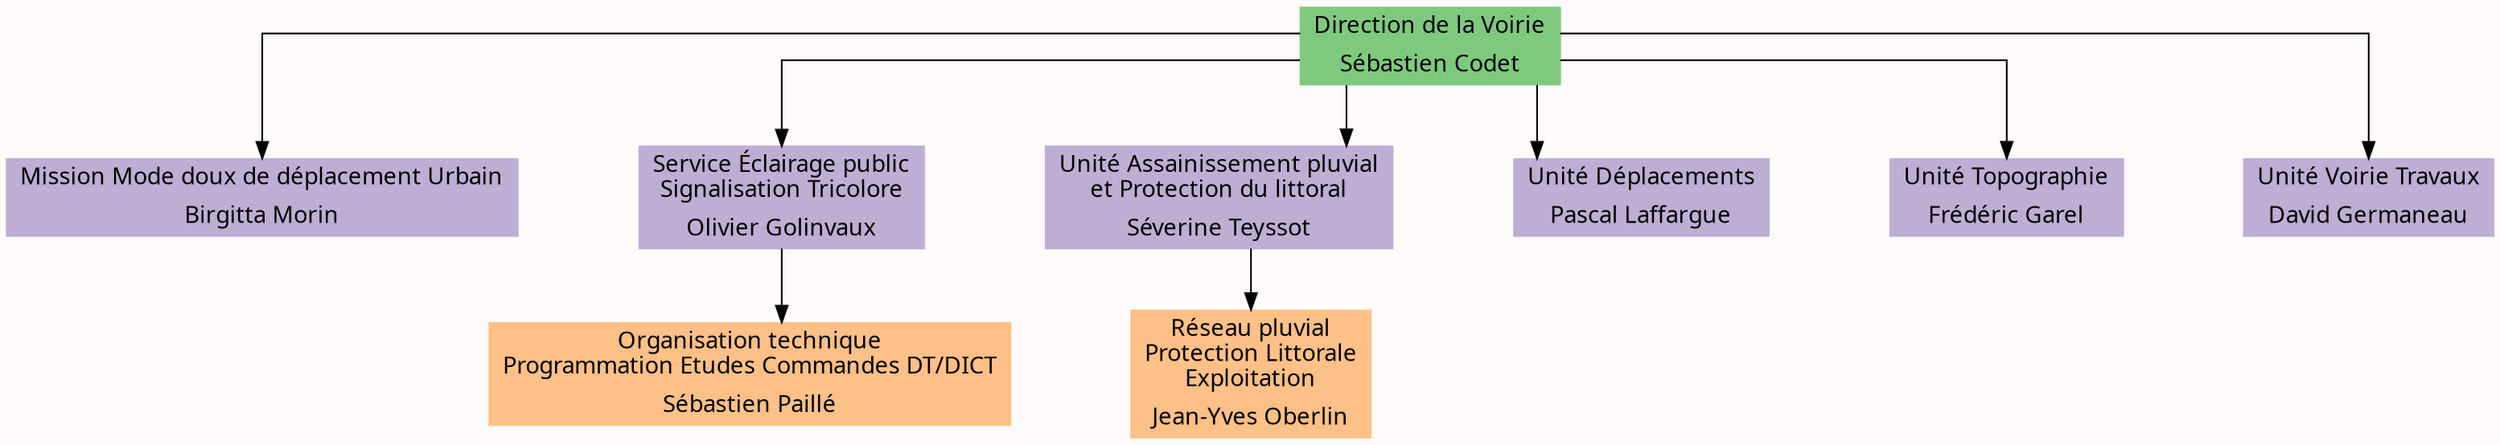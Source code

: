// conversion des pdf en png

digraph G1 {

    graph [bgcolor=snow, splines=ortho];

    nodesep=1.0 // increases the separation between nodes

    //edge [color=red, arrowsize=2];
    node [color=yellow, style=filled, shape=record, fontname="verdana"];

    subgraph processus {
        P101 [label="{Direction de la Voirie|Sébastien Codet}" style=filled color="/accent3/1" ];

        P202 [label="{Mission Mode doux de déplacement Urbain|Birgitta Morin}" style=filled color="/accent3/2" ];
        P203 [label="{Service Éclairage public\nSignalisation Tricolore|Olivier Golinvaux}" style=filled color="/accent3/2" ];
        P204 [label="{Unité Assainissement pluvial\net Protection du littoral|Séverine Teyssot}" style=filled color="/accent3/2" ];
        P205 [label="{Unité Déplacements|Pascal Laffargue}" style=filled color="/accent3/2" ];
        P206 [label="{Unité Topographie|Frédéric Garel}" style=filled color="/accent3/2" ];
        P207 [label="{Unité Voirie Travaux|David Germaneau}" style=filled color="/accent3/2" ];

        P101 -> {P202 ; P203 ; P204 ; P205 ; P206 ; P207}
        {rank=same; P202 P203 P204 P205 P206 P207}  // Put them on the same level

        P308 [label="{Organisation technique\nProgrammation Etudes Commandes DT/DICT|Sébastien Paillé}" style=filled color="/accent3/3" ];
        P309 [label="{Réseau pluvial\nProtection Littorale\nExploitation|Jean-Yves Oberlin}" style=filled color="/accent3/3" ];

        P203 -> P308;
        P204 -> P309;
        {rank=same; P308 P309}  // Put them on the same level

    }


}
